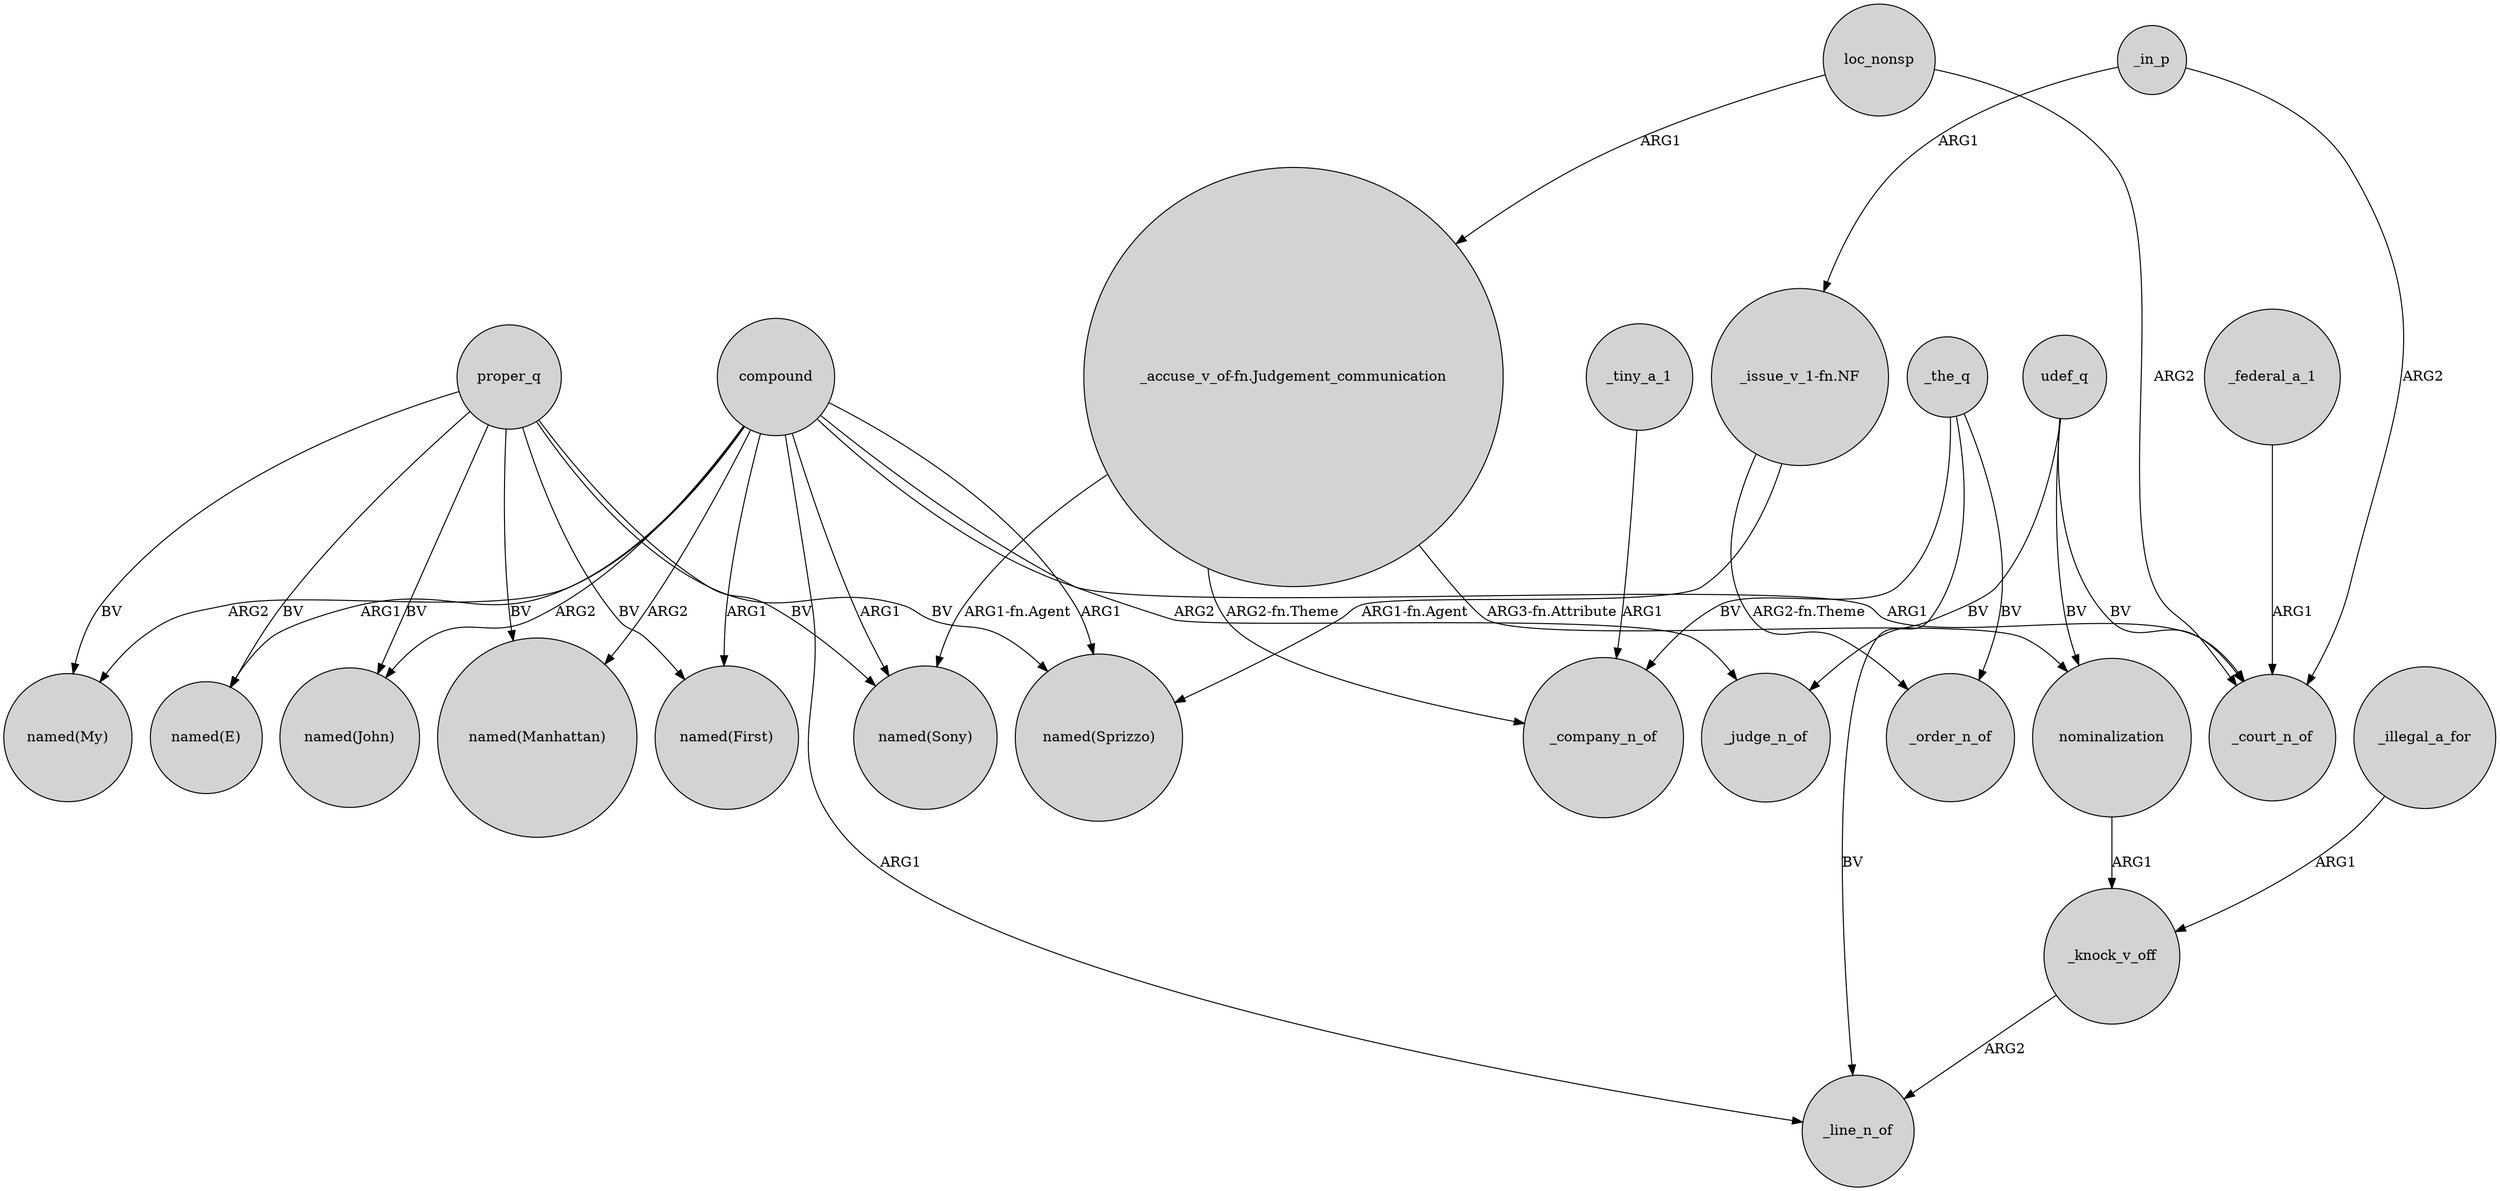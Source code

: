 digraph {
	node [shape=circle style=filled]
	compound -> "named(John)" [label=ARG2]
	"_accuse_v_of-fn.Judgement_communication" -> "named(Sony)" [label="ARG1-fn.Agent"]
	compound -> "named(First)" [label=ARG1]
	compound -> _judge_n_of [label=ARG2]
	_tiny_a_1 -> _company_n_of [label=ARG1]
	_the_q -> _line_n_of [label=BV]
	loc_nonsp -> "_accuse_v_of-fn.Judgement_communication" [label=ARG1]
	udef_q -> _court_n_of [label=BV]
	proper_q -> "named(First)" [label=BV]
	compound -> "named(Sprizzo)" [label=ARG1]
	_the_q -> _order_n_of [label=BV]
	proper_q -> "named(E)" [label=BV]
	proper_q -> "named(Sprizzo)" [label=BV]
	proper_q -> "named(Manhattan)" [label=BV]
	udef_q -> _judge_n_of [label=BV]
	proper_q -> "named(Sony)" [label=BV]
	_the_q -> _company_n_of [label=BV]
	compound -> "named(Manhattan)" [label=ARG2]
	nominalization -> _knock_v_off [label=ARG1]
	compound -> _line_n_of [label=ARG1]
	_in_p -> _court_n_of [label=ARG2]
	_illegal_a_for -> _knock_v_off [label=ARG1]
	loc_nonsp -> _court_n_of [label=ARG2]
	_in_p -> "_issue_v_1-fn.NF" [label=ARG1]
	compound -> "named(My)" [label=ARG2]
	proper_q -> "named(My)" [label=BV]
	udef_q -> nominalization [label=BV]
	"_issue_v_1-fn.NF" -> _order_n_of [label="ARG2-fn.Theme"]
	_federal_a_1 -> _court_n_of [label=ARG1]
	"_accuse_v_of-fn.Judgement_communication" -> _company_n_of [label="ARG2-fn.Theme"]
	compound -> "named(Sony)" [label=ARG1]
	_knock_v_off -> _line_n_of [label=ARG2]
	compound -> "named(E)" [label=ARG1]
	proper_q -> "named(John)" [label=BV]
	"_accuse_v_of-fn.Judgement_communication" -> nominalization [label="ARG3-fn.Attribute"]
	compound -> _court_n_of [label=ARG1]
	"_issue_v_1-fn.NF" -> "named(Sprizzo)" [label="ARG1-fn.Agent"]
}
